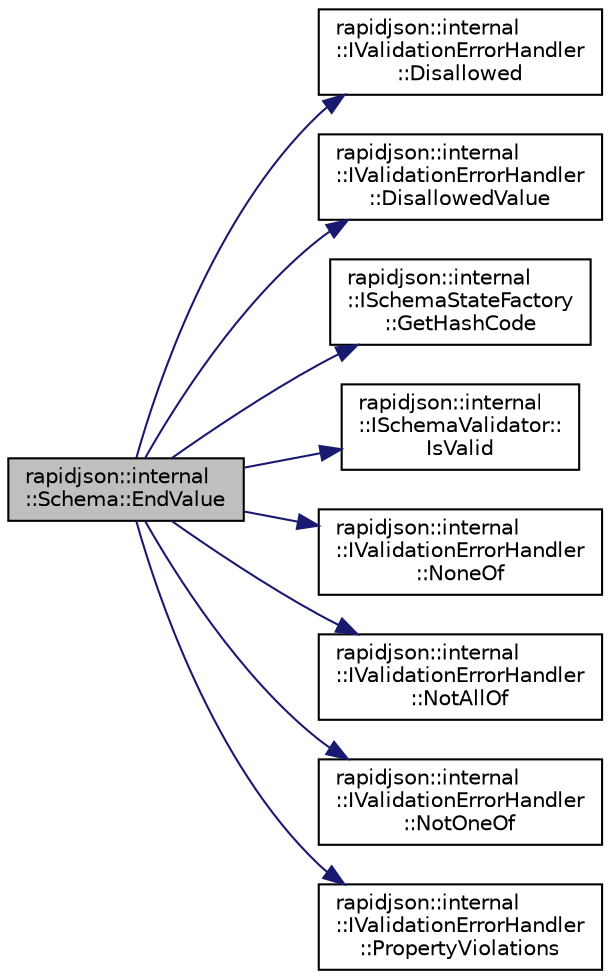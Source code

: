digraph "rapidjson::internal::Schema::EndValue"
{
 // INTERACTIVE_SVG=YES
 // LATEX_PDF_SIZE
  edge [fontname="Helvetica",fontsize="10",labelfontname="Helvetica",labelfontsize="10"];
  node [fontname="Helvetica",fontsize="10",shape=record];
  rankdir="LR";
  Node74 [label="rapidjson::internal\l::Schema::EndValue",height=0.2,width=0.4,color="black", fillcolor="grey75", style="filled", fontcolor="black",tooltip=" "];
  Node74 -> Node75 [color="midnightblue",fontsize="10",style="solid",fontname="Helvetica"];
  Node75 [label="rapidjson::internal\l::IValidationErrorHandler\l::Disallowed",height=0.2,width=0.4,color="black", fillcolor="white", style="filled",URL="$classrapidjson_1_1internal_1_1_i_validation_error_handler.html#a25bb8e7b7c68b4556adce6a0b2be3c37",tooltip=" "];
  Node74 -> Node76 [color="midnightblue",fontsize="10",style="solid",fontname="Helvetica"];
  Node76 [label="rapidjson::internal\l::IValidationErrorHandler\l::DisallowedValue",height=0.2,width=0.4,color="black", fillcolor="white", style="filled",URL="$classrapidjson_1_1internal_1_1_i_validation_error_handler.html#a9b65773a1bf017098548dcec94b7bebc",tooltip=" "];
  Node74 -> Node77 [color="midnightblue",fontsize="10",style="solid",fontname="Helvetica"];
  Node77 [label="rapidjson::internal\l::ISchemaStateFactory\l::GetHashCode",height=0.2,width=0.4,color="black", fillcolor="white", style="filled",URL="$classrapidjson_1_1internal_1_1_i_schema_state_factory.html#afc18fb7b00f13e9fe4505b75e0a23d5d",tooltip=" "];
  Node74 -> Node78 [color="midnightblue",fontsize="10",style="solid",fontname="Helvetica"];
  Node78 [label="rapidjson::internal\l::ISchemaValidator::\lIsValid",height=0.2,width=0.4,color="black", fillcolor="white", style="filled",URL="$classrapidjson_1_1internal_1_1_i_schema_validator.html#a5746528d0c29832b748855896ef2bcc8",tooltip=" "];
  Node74 -> Node79 [color="midnightblue",fontsize="10",style="solid",fontname="Helvetica"];
  Node79 [label="rapidjson::internal\l::IValidationErrorHandler\l::NoneOf",height=0.2,width=0.4,color="black", fillcolor="white", style="filled",URL="$classrapidjson_1_1internal_1_1_i_validation_error_handler.html#a533d091b8167450f24d66d11783b7d69",tooltip=" "];
  Node74 -> Node80 [color="midnightblue",fontsize="10",style="solid",fontname="Helvetica"];
  Node80 [label="rapidjson::internal\l::IValidationErrorHandler\l::NotAllOf",height=0.2,width=0.4,color="black", fillcolor="white", style="filled",URL="$classrapidjson_1_1internal_1_1_i_validation_error_handler.html#a4764debbb404a581a4ed962d1ae769bb",tooltip=" "];
  Node74 -> Node81 [color="midnightblue",fontsize="10",style="solid",fontname="Helvetica"];
  Node81 [label="rapidjson::internal\l::IValidationErrorHandler\l::NotOneOf",height=0.2,width=0.4,color="black", fillcolor="white", style="filled",URL="$classrapidjson_1_1internal_1_1_i_validation_error_handler.html#a178e03c6aafa2b1c80ca08f7ebff3cd5",tooltip=" "];
  Node74 -> Node82 [color="midnightblue",fontsize="10",style="solid",fontname="Helvetica"];
  Node82 [label="rapidjson::internal\l::IValidationErrorHandler\l::PropertyViolations",height=0.2,width=0.4,color="black", fillcolor="white", style="filled",URL="$classrapidjson_1_1internal_1_1_i_validation_error_handler.html#af2e15dd86413c5f6553bb8eccfee7f95",tooltip=" "];
}
